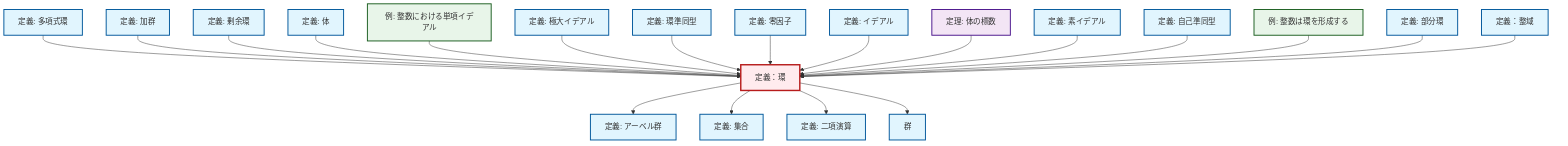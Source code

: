 graph TD
    classDef definition fill:#e1f5fe,stroke:#01579b,stroke-width:2px
    classDef theorem fill:#f3e5f5,stroke:#4a148c,stroke-width:2px
    classDef axiom fill:#fff3e0,stroke:#e65100,stroke-width:2px
    classDef example fill:#e8f5e9,stroke:#1b5e20,stroke-width:2px
    classDef current fill:#ffebee,stroke:#b71c1c,stroke-width:3px
    thm-field-characteristic["定理: 体の標数"]:::theorem
    def-zero-divisor["定義: 零因子"]:::definition
    def-prime-ideal["定義: 素イデアル"]:::definition
    def-maximal-ideal["定義: 極大イデアル"]:::definition
    def-ideal["定義: イデアル"]:::definition
    def-polynomial-ring["定義: 多項式環"]:::definition
    def-abelian-group["定義: アーベル群"]:::definition
    def-set["定義: 集合"]:::definition
    def-integral-domain["定義：整域"]:::definition
    def-module["定義: 加群"]:::definition
    def-endomorphism["定義: 自己準同型"]:::definition
    ex-integers-ring["例: 整数は環を形成する"]:::example
    def-ring["定義：環"]:::definition
    def-binary-operation["定義: 二項演算"]:::definition
    def-field["定義: 体"]:::definition
    def-quotient-ring["定義: 剰余環"]:::definition
    def-subring["定義: 部分環"]:::definition
    ex-principal-ideal["例: 整数における単項イデアル"]:::example
    def-group["群"]:::definition
    def-ring-homomorphism["定義: 環準同型"]:::definition
    def-polynomial-ring --> def-ring
    def-module --> def-ring
    def-quotient-ring --> def-ring
    def-field --> def-ring
    def-ring --> def-abelian-group
    ex-principal-ideal --> def-ring
    def-maximal-ideal --> def-ring
    def-ring-homomorphism --> def-ring
    def-zero-divisor --> def-ring
    def-ideal --> def-ring
    thm-field-characteristic --> def-ring
    def-prime-ideal --> def-ring
    def-ring --> def-set
    def-ring --> def-binary-operation
    def-endomorphism --> def-ring
    ex-integers-ring --> def-ring
    def-ring --> def-group
    def-subring --> def-ring
    def-integral-domain --> def-ring
    class def-ring current